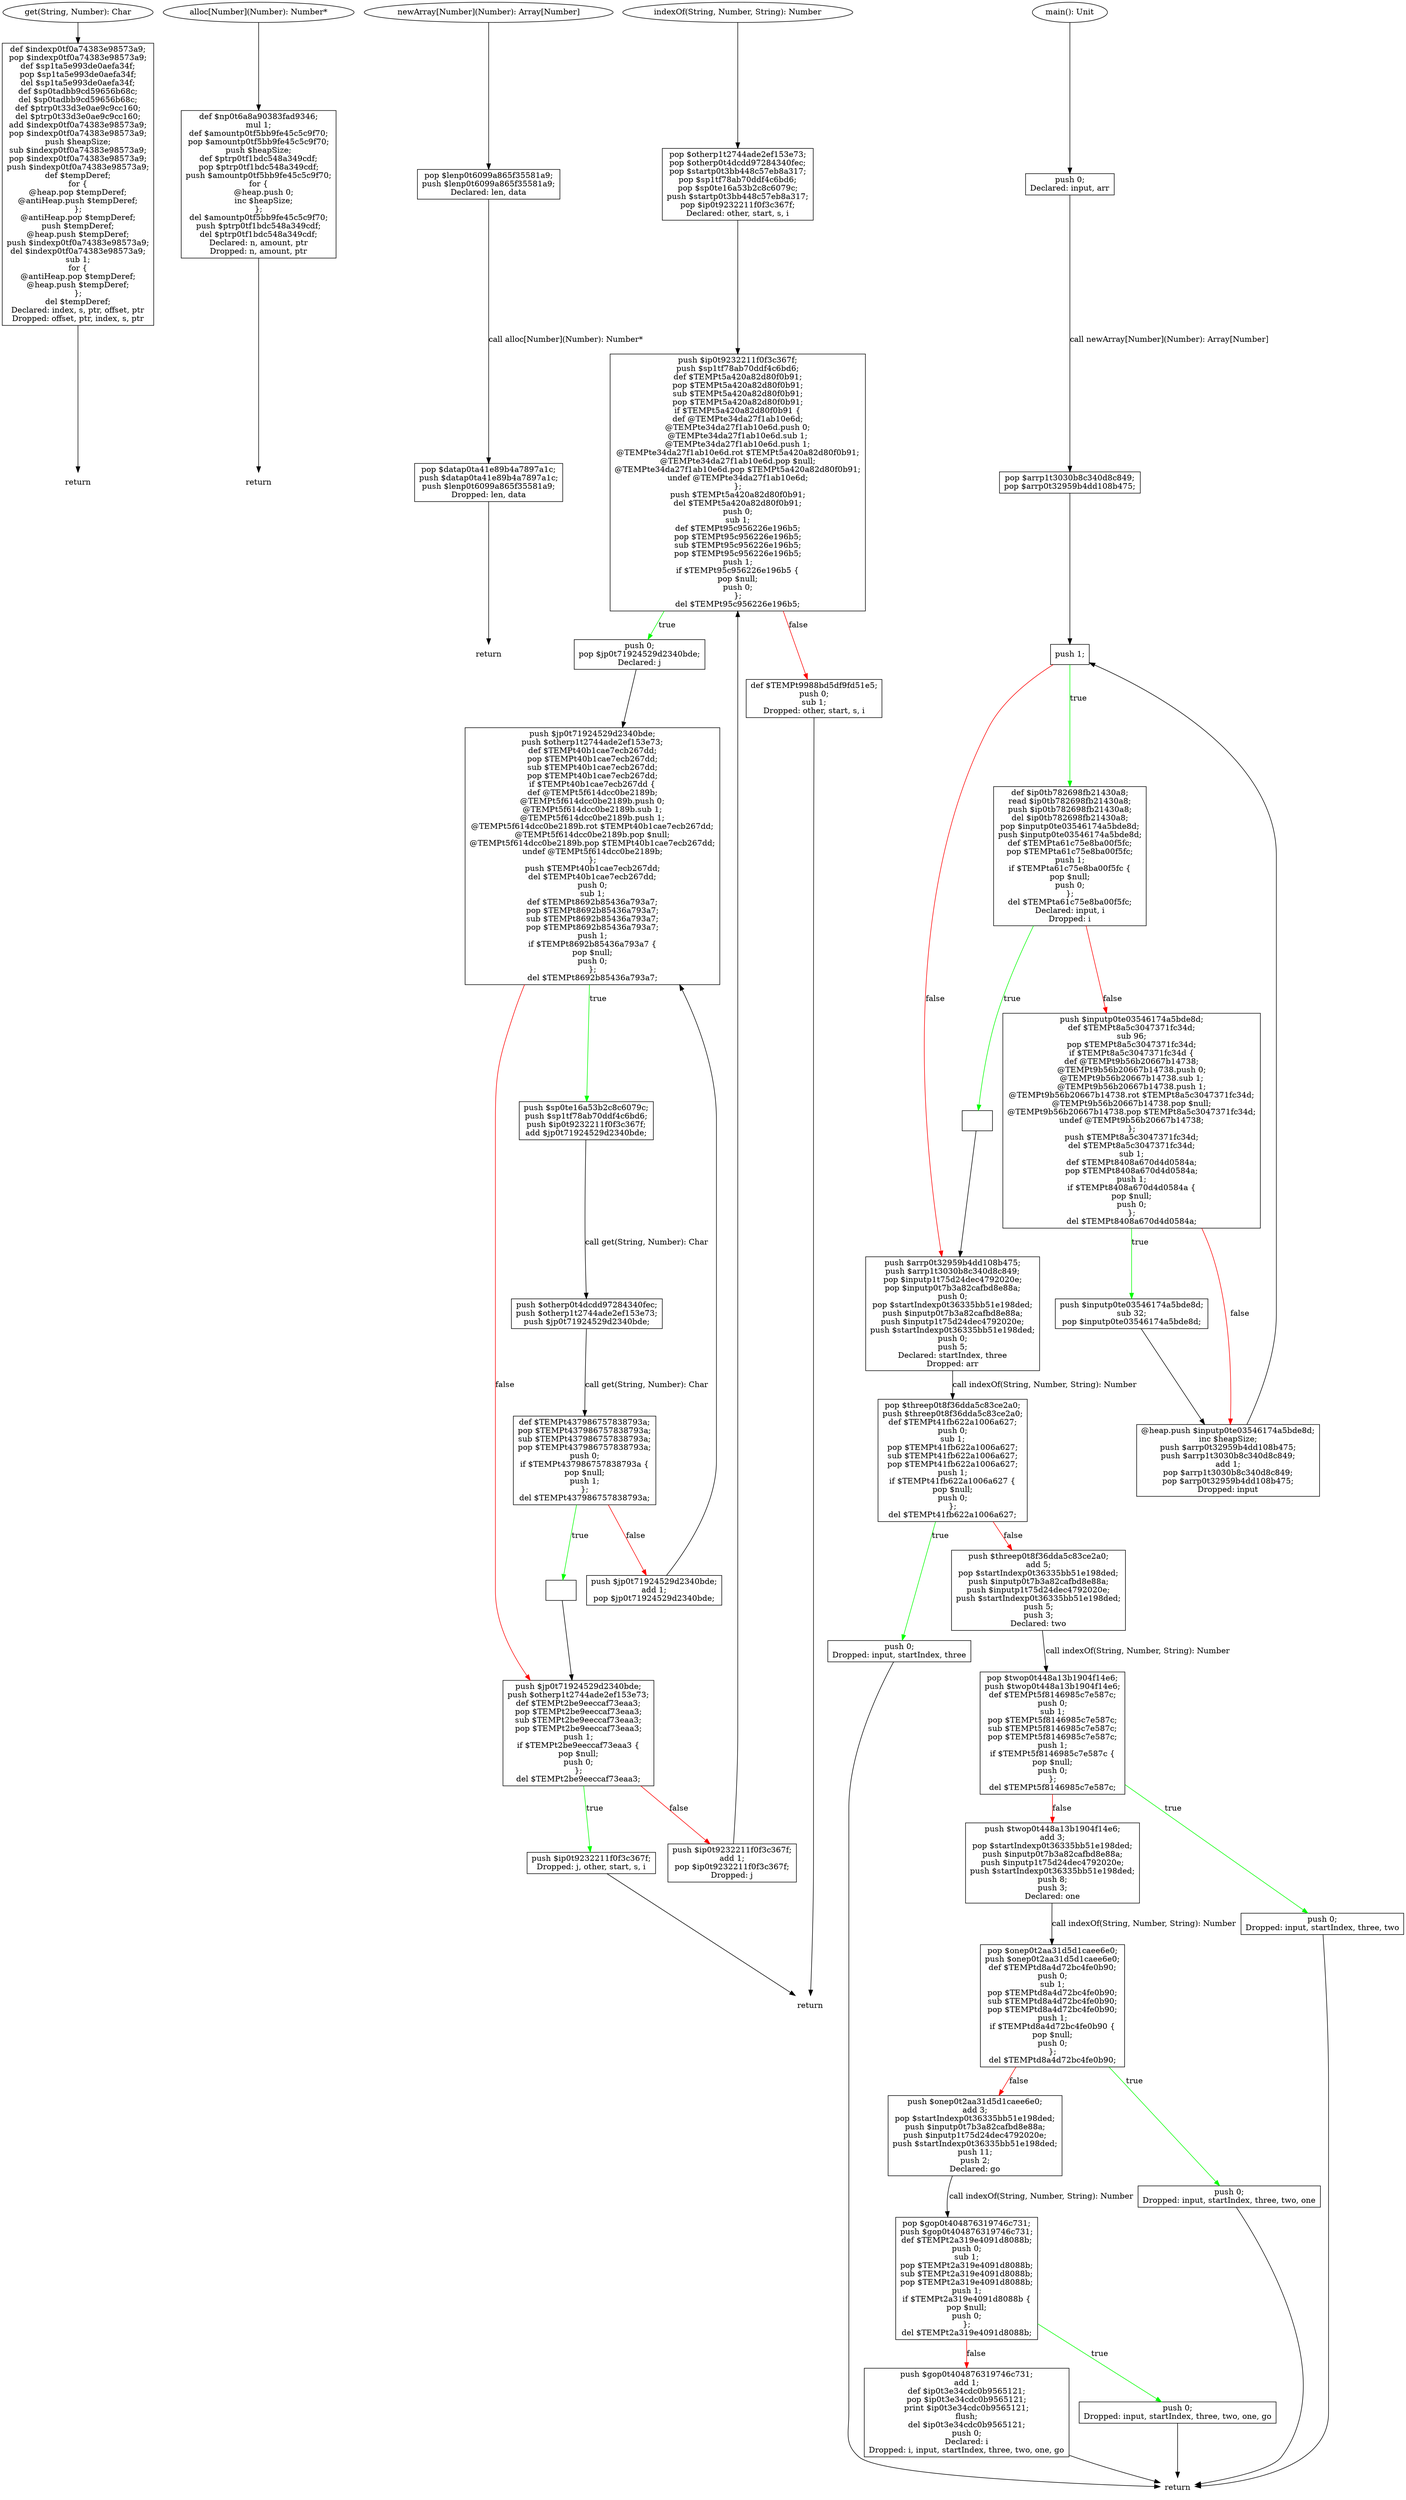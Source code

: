 digraph G { subgraph get {
rankdir=LR;
836081744 [label="get(String, Number): Char"];
t85e7177e9fb3ab1b [shape=plaintext, label=return];
t61d2f968699456b4 [label="def $indexp0tf0a74383e98573a9;\npop $indexp0tf0a74383e98573a9;\ndef $sp1ta5e993de0aefa34f;\npop $sp1ta5e993de0aefa34f;\ndel $sp1ta5e993de0aefa34f;\ndef $sp0tadbb9cd59656b68c;\ndel $sp0tadbb9cd59656b68c;\ndef $ptrp0t33d3e0ae9c9cc160;\ndel $ptrp0t33d3e0ae9c9cc160;\nadd $indexp0tf0a74383e98573a9;\npop $indexp0tf0a74383e98573a9;\npush $heapSize;\nsub $indexp0tf0a74383e98573a9;\npop $indexp0tf0a74383e98573a9;\npush $indexp0tf0a74383e98573a9;\ndef $tempDeref;\nfor {\n@heap.pop $tempDeref;\n@antiHeap.push $tempDeref;\n};\n@antiHeap.pop $tempDeref;\npush $tempDeref;\n@heap.push $tempDeref;\npush $indexp0tf0a74383e98573a9;\ndel $indexp0tf0a74383e98573a9;\nsub 1;\nfor {\n@antiHeap.pop $tempDeref;\n@heap.push $tempDeref;\n};\ndel $tempDeref;\nDeclared: index, s, ptr, offset, ptr\nDropped: offset, ptr, index, s, ptr" shape=box];
836081744 -> t61d2f968699456b4;
t61d2f968699456b4 -> t85e7177e9fb3ab1b;
}

subgraph alloc {
rankdir=LR;
-1941244602 [label="alloc[Number](Number): Number*"];
tf4bce8fe4cf25049 [shape=plaintext, label=return];
tcea17cafb790eb09 [label="def $np0t6a8a90383fad9346;\nmul 1;\ndef $amountp0tf5bb9fe45c5c9f70;\npop $amountp0tf5bb9fe45c5c9f70;\npush $heapSize;\ndef $ptrp0tf1bdc548a349cdf;\npop $ptrp0tf1bdc548a349cdf;\npush $amountp0tf5bb9fe45c5c9f70;\nfor {\n    @heap.push 0;\n    inc $heapSize;\n};\ndel $amountp0tf5bb9fe45c5c9f70;\npush $ptrp0tf1bdc548a349cdf;\ndel $ptrp0tf1bdc548a349cdf;\nDeclared: n, amount, ptr\nDropped: n, amount, ptr" shape=box];
-1941244602 -> tcea17cafb790eb09;
tcea17cafb790eb09 -> tf4bce8fe4cf25049;
}

subgraph newArray {
rankdir=LR;
275413532 [label="newArray[Number](Number): Array[Number]"];
taecd0331896145d7 [shape=plaintext, label=return];
t93bf1887fd0bf5b0 [label="pop $lenp0t6099a865f35581a9;\npush $lenp0t6099a865f35581a9;\nDeclared: len, data" shape=box];
t28bdb914fc8cd971 [label="pop $datap0ta41e89b4a7897a1c;\npush $datap0ta41e89b4a7897a1c;\npush $lenp0t6099a865f35581a9;\nDropped: len, data" shape=box];
275413532 -> t93bf1887fd0bf5b0;
t93bf1887fd0bf5b0 -> t28bdb914fc8cd971 [label="call alloc[Number](Number): Number*"];
t28bdb914fc8cd971 -> taecd0331896145d7;
}

subgraph indexOf {
rankdir=LR;
916141475 [label="indexOf(String, Number, String): Number"];
t43ecf741809c9afb [shape=plaintext, label=return];
tf515a8bcac97dbf [label="pop $otherp1t2744ade2ef153e73;\npop $otherp0t4dcdd97284340fec;\npop $startp0t3bb448c57eb8a317;\npop $sp1tf78ab70ddf4c6bd6;\npop $sp0te16a53b2c8c6079c;\npush $startp0t3bb448c57eb8a317;\npop $ip0t9232211f0f3c367f;\nDeclared: other, start, s, i" shape=box];
t71bb1b03c65e0e1b [label="push $ip0t9232211f0f3c367f;\npush $sp1tf78ab70ddf4c6bd6;\ndef $TEMPt5a420a82d80f0b91;\npop $TEMPt5a420a82d80f0b91;\nsub $TEMPt5a420a82d80f0b91;\npop $TEMPt5a420a82d80f0b91;\nif $TEMPt5a420a82d80f0b91 {\ndef @TEMPte34da27f1ab10e6d;\n@TEMPte34da27f1ab10e6d.push 0;\n@TEMPte34da27f1ab10e6d.sub 1;\n@TEMPte34da27f1ab10e6d.push 1;\n@TEMPte34da27f1ab10e6d.rot $TEMPt5a420a82d80f0b91;\n@TEMPte34da27f1ab10e6d.pop $null;\n@TEMPte34da27f1ab10e6d.pop $TEMPt5a420a82d80f0b91;\nundef @TEMPte34da27f1ab10e6d;\n};\npush $TEMPt5a420a82d80f0b91;\ndel $TEMPt5a420a82d80f0b91;\npush 0;\nsub 1;\ndef $TEMPt95c956226e196b5;\npop $TEMPt95c956226e196b5;\nsub $TEMPt95c956226e196b5;\npop $TEMPt95c956226e196b5;\npush 1;\nif $TEMPt95c956226e196b5 {\npop $null;\npush 0;\n};\ndel $TEMPt95c956226e196b5;" shape=box];
ta929e56f821b0a02 [label="push 0;\npop $jp0t71924529d2340bde;\nDeclared: j" shape=box];
t94f4b1ac981fe9c1 [label="push $jp0t71924529d2340bde;\npush $otherp1t2744ade2ef153e73;\ndef $TEMPt40b1cae7ecb267dd;\npop $TEMPt40b1cae7ecb267dd;\nsub $TEMPt40b1cae7ecb267dd;\npop $TEMPt40b1cae7ecb267dd;\nif $TEMPt40b1cae7ecb267dd {\ndef @TEMPt5f614dcc0be2189b;\n@TEMPt5f614dcc0be2189b.push 0;\n@TEMPt5f614dcc0be2189b.sub 1;\n@TEMPt5f614dcc0be2189b.push 1;\n@TEMPt5f614dcc0be2189b.rot $TEMPt40b1cae7ecb267dd;\n@TEMPt5f614dcc0be2189b.pop $null;\n@TEMPt5f614dcc0be2189b.pop $TEMPt40b1cae7ecb267dd;\nundef @TEMPt5f614dcc0be2189b;\n};\npush $TEMPt40b1cae7ecb267dd;\ndel $TEMPt40b1cae7ecb267dd;\npush 0;\nsub 1;\ndef $TEMPt8692b85436a793a7;\npop $TEMPt8692b85436a793a7;\nsub $TEMPt8692b85436a793a7;\npop $TEMPt8692b85436a793a7;\npush 1;\nif $TEMPt8692b85436a793a7 {\npop $null;\npush 0;\n};\ndel $TEMPt8692b85436a793a7;" shape=box];
t1077e2bb5ba9da49 [label="push $sp0te16a53b2c8c6079c;\npush $sp1tf78ab70ddf4c6bd6;\npush $ip0t9232211f0f3c367f;\nadd $jp0t71924529d2340bde;" shape=box];
t6b6ee4cc35815c63 [label="push $otherp0t4dcdd97284340fec;\npush $otherp1t2744ade2ef153e73;\npush $jp0t71924529d2340bde;" shape=box];
t76cda8780389cf2c [label="def $TEMPt437986757838793a;\npop $TEMPt437986757838793a;\nsub $TEMPt437986757838793a;\npop $TEMPt437986757838793a;\npush 0;\nif $TEMPt437986757838793a {\npop $null;\npush 1;\n};\ndel $TEMPt437986757838793a;" shape=box];
t986e91291926a1ba [label="" shape=box];
t480750485196efe9 [label="push $jp0t71924529d2340bde;\npush $otherp1t2744ade2ef153e73;\ndef $TEMPt2be9eeccaf73eaa3;\npop $TEMPt2be9eeccaf73eaa3;\nsub $TEMPt2be9eeccaf73eaa3;\npop $TEMPt2be9eeccaf73eaa3;\npush 1;\nif $TEMPt2be9eeccaf73eaa3 {\npop $null;\npush 0;\n};\ndel $TEMPt2be9eeccaf73eaa3;" shape=box];
t68e99a753fb18268 [label="push $ip0t9232211f0f3c367f;\nDropped: j, other, start, s, i" shape=box];
t9565f958e06f4bd [label="push $ip0t9232211f0f3c367f;\nadd 1;\npop $ip0t9232211f0f3c367f;\nDropped: j" shape=box];
te08ed93e069b8f92 [label="push $jp0t71924529d2340bde;\nadd 1;\npop $jp0t71924529d2340bde;" shape=box];
td57064d24c4dfae3 [label="def $TEMPt9988bd5df9fd51e5;\npush 0;\nsub 1;\nDropped: other, start, s, i" shape=box];
916141475 -> tf515a8bcac97dbf;
tf515a8bcac97dbf -> t71bb1b03c65e0e1b;
t71bb1b03c65e0e1b -> ta929e56f821b0a02 [label=true color=green];
t71bb1b03c65e0e1b -> td57064d24c4dfae3 [label=false color=red];
ta929e56f821b0a02 -> t94f4b1ac981fe9c1;
t94f4b1ac981fe9c1 -> t1077e2bb5ba9da49 [label=true color=green];
t94f4b1ac981fe9c1 -> t480750485196efe9 [label=false color=red];
t1077e2bb5ba9da49 -> t6b6ee4cc35815c63 [label="call get(String, Number): Char"];
t6b6ee4cc35815c63 -> t76cda8780389cf2c [label="call get(String, Number): Char"];
t76cda8780389cf2c -> t986e91291926a1ba [label=true color=green];
t76cda8780389cf2c -> te08ed93e069b8f92 [label=false color=red];
t986e91291926a1ba -> t480750485196efe9;
t480750485196efe9 -> t68e99a753fb18268 [label=true color=green];
t480750485196efe9 -> t9565f958e06f4bd [label=false color=red];
t68e99a753fb18268 -> t43ecf741809c9afb;
t9565f958e06f4bd -> t71bb1b03c65e0e1b;
te08ed93e069b8f92 -> t94f4b1ac981fe9c1;
td57064d24c4dfae3 -> t43ecf741809c9afb;
}

subgraph main {
rankdir=LR;
1211053195 [label="main(): Unit"];
tb26d1bfe4f41a25a [shape=plaintext, label=return];
tbe5cca5901f7f0c [label="push 0;\nDeclared: input, arr" shape=box];
t867ce5fc4a001c1f [label="pop $arrp1t3030b8c340d8c849;\npop $arrp0t32959b4dd108b475;" shape=box];
tc47f9e19b83c36a6 [label="push 1;" shape=box];
t8e4cc2afa1353a27 [label="def $ip0tb782698fb21430a8;\nread $ip0tb782698fb21430a8;\npush $ip0tb782698fb21430a8;\ndel $ip0tb782698fb21430a8;\npop $inputp0te03546174a5bde8d;\npush $inputp0te03546174a5bde8d;\ndef $TEMPta61c75e8ba00f5fc;\npop $TEMPta61c75e8ba00f5fc;\npush 1;\nif $TEMPta61c75e8ba00f5fc {\npop $null;\npush 0;\n};\ndel $TEMPta61c75e8ba00f5fc;\nDeclared: input, i\nDropped: i" shape=box];
tcb549a95a089ba8 [label="" shape=box];
t7112aa13a38f5631 [label="push $arrp0t32959b4dd108b475;\npush $arrp1t3030b8c340d8c849;\npop $inputp1t75d24dec4792020e;\npop $inputp0t7b3a82cafbd8e88a;\npush 0;\npop $startIndexp0t36335bb51e198ded;\npush $inputp0t7b3a82cafbd8e88a;\npush $inputp1t75d24dec4792020e;\npush $startIndexp0t36335bb51e198ded;\npush 0;\npush 5;\nDeclared: startIndex, three\nDropped: arr" shape=box];
t2c0eb3832fb17909 [label="pop $threep0t8f36dda5c83ce2a0;\npush $threep0t8f36dda5c83ce2a0;\ndef $TEMPt41fb622a1006a627;\npush 0;\nsub 1;\npop $TEMPt41fb622a1006a627;\nsub $TEMPt41fb622a1006a627;\npop $TEMPt41fb622a1006a627;\npush 1;\nif $TEMPt41fb622a1006a627 {\npop $null;\npush 0;\n};\ndel $TEMPt41fb622a1006a627;" shape=box];
tea2f8efb820b8125 [label="push 0;\nDropped: input, startIndex, three" shape=box];
t9cf5f5beb0dbb520 [label="push $threep0t8f36dda5c83ce2a0;\nadd 5;\npop $startIndexp0t36335bb51e198ded;\npush $inputp0t7b3a82cafbd8e88a;\npush $inputp1t75d24dec4792020e;\npush $startIndexp0t36335bb51e198ded;\npush 5;\npush 3;\nDeclared: two" shape=box];
td11dacd1468ad699 [label="pop $twop0t448a13b1904f14e6;\npush $twop0t448a13b1904f14e6;\ndef $TEMPt5f8146985c7e587c;\npush 0;\nsub 1;\npop $TEMPt5f8146985c7e587c;\nsub $TEMPt5f8146985c7e587c;\npop $TEMPt5f8146985c7e587c;\npush 1;\nif $TEMPt5f8146985c7e587c {\npop $null;\npush 0;\n};\ndel $TEMPt5f8146985c7e587c;" shape=box];
tf5575988bd00004b [label="push 0;\nDropped: input, startIndex, three, two" shape=box];
tdfec143192f2e10a [label="push $twop0t448a13b1904f14e6;\nadd 3;\npop $startIndexp0t36335bb51e198ded;\npush $inputp0t7b3a82cafbd8e88a;\npush $inputp1t75d24dec4792020e;\npush $startIndexp0t36335bb51e198ded;\npush 8;\npush 3;\nDeclared: one" shape=box];
t704730bcbc51d4b1 [label="pop $onep0t2aa31d5d1caee6e0;\npush $onep0t2aa31d5d1caee6e0;\ndef $TEMPtd8a4d72bc4fe0b90;\npush 0;\nsub 1;\npop $TEMPtd8a4d72bc4fe0b90;\nsub $TEMPtd8a4d72bc4fe0b90;\npop $TEMPtd8a4d72bc4fe0b90;\npush 1;\nif $TEMPtd8a4d72bc4fe0b90 {\npop $null;\npush 0;\n};\ndel $TEMPtd8a4d72bc4fe0b90;" shape=box];
t4c0b93a2b73f1595 [label="push 0;\nDropped: input, startIndex, three, two, one" shape=box];
t7aec17995468be59 [label="push $onep0t2aa31d5d1caee6e0;\nadd 3;\npop $startIndexp0t36335bb51e198ded;\npush $inputp0t7b3a82cafbd8e88a;\npush $inputp1t75d24dec4792020e;\npush $startIndexp0t36335bb51e198ded;\npush 11;\npush 2;\nDeclared: go" shape=box];
te4b703b053286a91 [label="pop $gop0t404876319746c731;\npush $gop0t404876319746c731;\ndef $TEMPt2a319e4091d8088b;\npush 0;\nsub 1;\npop $TEMPt2a319e4091d8088b;\nsub $TEMPt2a319e4091d8088b;\npop $TEMPt2a319e4091d8088b;\npush 1;\nif $TEMPt2a319e4091d8088b {\npop $null;\npush 0;\n};\ndel $TEMPt2a319e4091d8088b;" shape=box];
t218cae16aef85cd0 [label="push 0;\nDropped: input, startIndex, three, two, one, go" shape=box];
t328008c4968ae6ae [label="push $gop0t404876319746c731;\nadd 1;\ndef $ip0t3e34cdc0b9565121;\npop $ip0t3e34cdc0b9565121;\nprint $ip0t3e34cdc0b9565121;\nflush;\ndel $ip0t3e34cdc0b9565121;\npush 0;\nDeclared: i\nDropped: i, input, startIndex, three, two, one, go" shape=box];
tc828dad72b50f59f [label="push $inputp0te03546174a5bde8d;\ndef $TEMPt8a5c3047371fc34d;\nsub 96;\npop $TEMPt8a5c3047371fc34d;\nif $TEMPt8a5c3047371fc34d {\ndef @TEMPt9b56b20667b14738;\n@TEMPt9b56b20667b14738.push 0;\n@TEMPt9b56b20667b14738.sub 1;\n@TEMPt9b56b20667b14738.push 1;\n@TEMPt9b56b20667b14738.rot $TEMPt8a5c3047371fc34d;\n@TEMPt9b56b20667b14738.pop $null;\n@TEMPt9b56b20667b14738.pop $TEMPt8a5c3047371fc34d;\nundef @TEMPt9b56b20667b14738;\n};\npush $TEMPt8a5c3047371fc34d;\ndel $TEMPt8a5c3047371fc34d;\nsub 1;\ndef $TEMPt8408a670d4d0584a;\npop $TEMPt8408a670d4d0584a;\npush 1;\nif $TEMPt8408a670d4d0584a {\npop $null;\npush 0;\n};\ndel $TEMPt8408a670d4d0584a;" shape=box];
t229aeb50d1c05332 [label="push $inputp0te03546174a5bde8d;\nsub 32;\npop $inputp0te03546174a5bde8d;" shape=box];
t867252d1822ce0f6 [label="@heap.push $inputp0te03546174a5bde8d;\ninc $heapSize;\npush $arrp0t32959b4dd108b475;\npush $arrp1t3030b8c340d8c849;\nadd 1;\npop $arrp1t3030b8c340d8c849;\npop $arrp0t32959b4dd108b475;\nDropped: input" shape=box];
1211053195 -> tbe5cca5901f7f0c;
tbe5cca5901f7f0c -> t867ce5fc4a001c1f [label="call newArray[Number](Number): Array[Number]"];
t867ce5fc4a001c1f -> tc47f9e19b83c36a6;
tc47f9e19b83c36a6 -> t8e4cc2afa1353a27 [label=true color=green];
tc47f9e19b83c36a6 -> t7112aa13a38f5631 [label=false color=red];
t8e4cc2afa1353a27 -> tcb549a95a089ba8 [label=true color=green];
t8e4cc2afa1353a27 -> tc828dad72b50f59f [label=false color=red];
tcb549a95a089ba8 -> t7112aa13a38f5631;
t7112aa13a38f5631 -> t2c0eb3832fb17909 [label="call indexOf(String, Number, String): Number"];
t2c0eb3832fb17909 -> tea2f8efb820b8125 [label=true color=green];
t2c0eb3832fb17909 -> t9cf5f5beb0dbb520 [label=false color=red];
tea2f8efb820b8125 -> tb26d1bfe4f41a25a;
t9cf5f5beb0dbb520 -> td11dacd1468ad699 [label="call indexOf(String, Number, String): Number"];
td11dacd1468ad699 -> tf5575988bd00004b [label=true color=green];
td11dacd1468ad699 -> tdfec143192f2e10a [label=false color=red];
tf5575988bd00004b -> tb26d1bfe4f41a25a;
tdfec143192f2e10a -> t704730bcbc51d4b1 [label="call indexOf(String, Number, String): Number"];
t704730bcbc51d4b1 -> t4c0b93a2b73f1595 [label=true color=green];
t704730bcbc51d4b1 -> t7aec17995468be59 [label=false color=red];
t4c0b93a2b73f1595 -> tb26d1bfe4f41a25a;
t7aec17995468be59 -> te4b703b053286a91 [label="call indexOf(String, Number, String): Number"];
te4b703b053286a91 -> t218cae16aef85cd0 [label=true color=green];
te4b703b053286a91 -> t328008c4968ae6ae [label=false color=red];
t218cae16aef85cd0 -> tb26d1bfe4f41a25a;
t328008c4968ae6ae -> tb26d1bfe4f41a25a;
tc828dad72b50f59f -> t229aeb50d1c05332 [label=true color=green];
tc828dad72b50f59f -> t867252d1822ce0f6 [label=false color=red];
t229aeb50d1c05332 -> t867252d1822ce0f6;
t867252d1822ce0f6 -> tc47f9e19b83c36a6;
}
 }